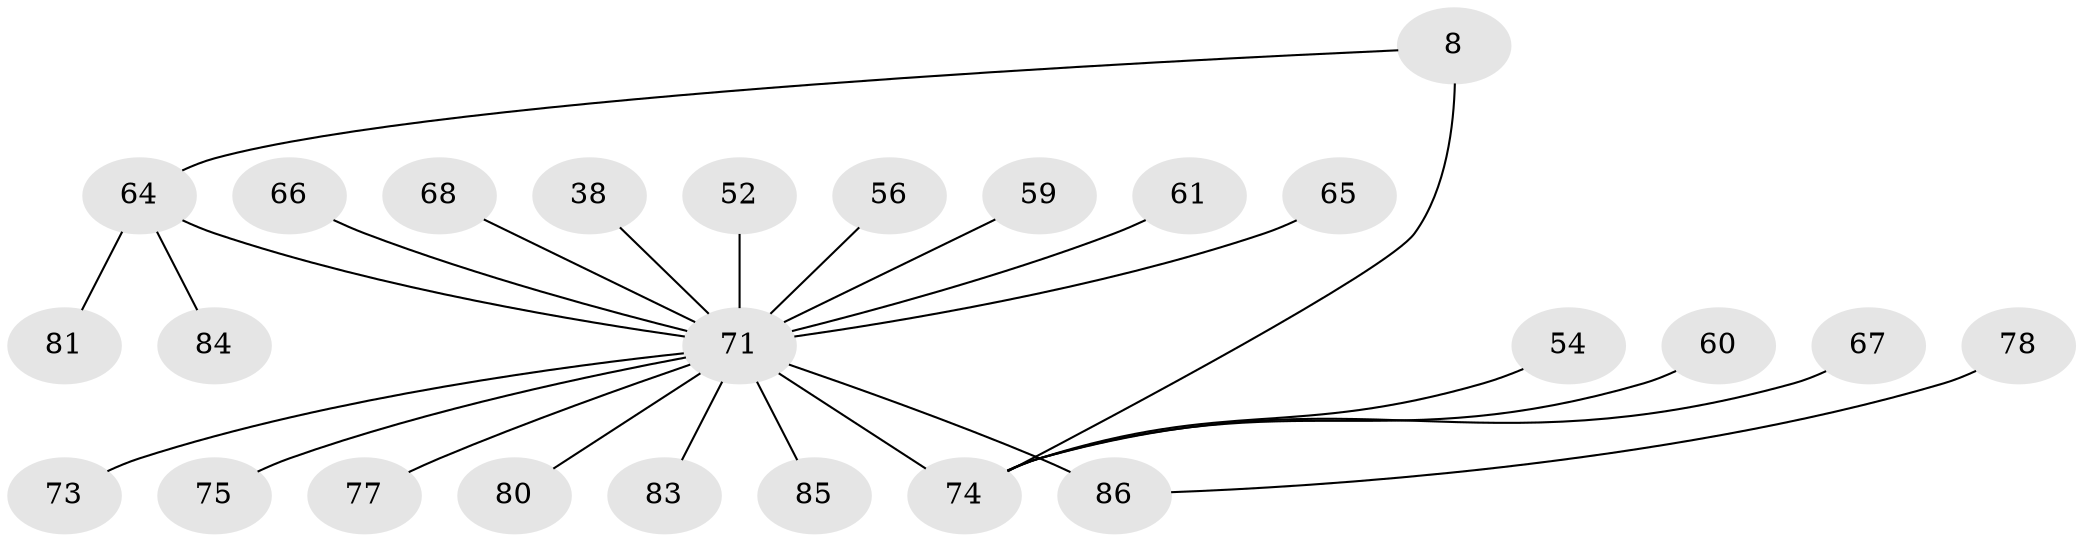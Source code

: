 // original degree distribution, {8: 0.023255813953488372, 4: 0.06976744186046512, 25: 0.011627906976744186, 2: 0.20930232558139536, 5: 0.046511627906976744, 11: 0.011627906976744186, 1: 0.4883720930232558, 6: 0.023255813953488372, 3: 0.11627906976744186}
// Generated by graph-tools (version 1.1) at 2025/52/03/04/25 21:52:02]
// undirected, 25 vertices, 25 edges
graph export_dot {
graph [start="1"]
  node [color=gray90,style=filled];
  8;
  38 [super="+31"];
  52;
  54;
  56;
  59;
  60 [super="+49"];
  61;
  64 [super="+9+25+30+45+62+12+15+22+53"];
  65 [super="+51"];
  66;
  67;
  68 [super="+21"];
  71 [super="+47+43+3+46+14+19+26+28+34+40+44+50"];
  73 [super="+36"];
  74 [super="+7+23+42+72+16"];
  75;
  77;
  78;
  80 [super="+63+76+79"];
  81;
  83 [super="+37+70"];
  84;
  85 [super="+69"];
  86 [super="+55+82+57"];
  8 -- 74 [weight=3];
  8 -- 64;
  38 -- 71 [weight=2];
  52 -- 71 [weight=3];
  54 -- 74;
  56 -- 71;
  59 -- 71;
  60 -- 74;
  61 -- 71;
  64 -- 84;
  64 -- 81;
  64 -- 71 [weight=6];
  65 -- 71 [weight=2];
  66 -- 71;
  67 -- 74;
  68 -- 71;
  71 -- 77;
  71 -- 74 [weight=8];
  71 -- 80 [weight=2];
  71 -- 73;
  71 -- 75;
  71 -- 83;
  71 -- 86 [weight=4];
  71 -- 85;
  78 -- 86;
}
